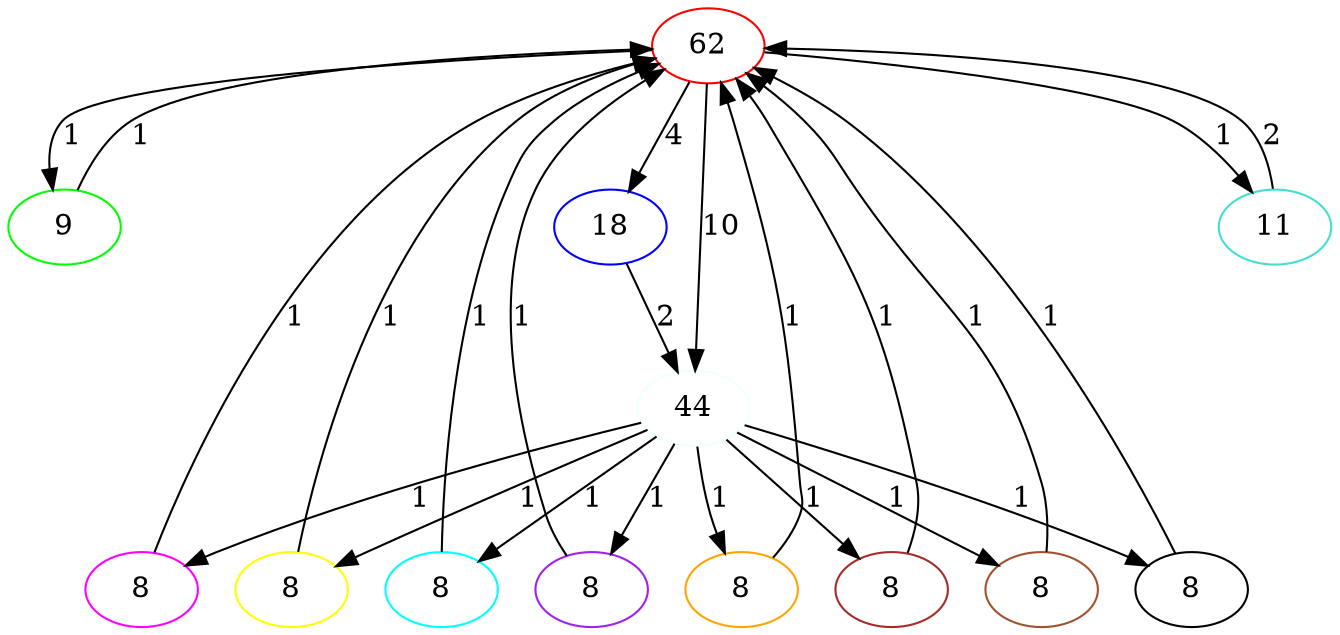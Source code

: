 strict digraph  {
0 [color=red, label=62];
1 [color=green, label=9];
2 [color=blue, label=18];
3 [color=yellow, label=8];
4 [color=cyan, label=8];
5 [color=purple, label=8];
6 [color=orange, label=8];
7 [color=brown, label=8];
8 [color=magenta, label=8];
9 [color=turquoise, label=11];
10 [color=azure, label=44];
11 [color=black, label=8];
12 [color=sienna, label=8];
0 -> 10  [label=10];
0 -> 1  [label=1];
0 -> 2  [label=4];
0 -> 9  [label=1];
1 -> 0  [label=1];
2 -> 10  [label=2];
3 -> 0  [label=1];
4 -> 0  [label=1];
5 -> 0  [label=1];
6 -> 0  [label=1];
7 -> 0  [label=1];
8 -> 0  [label=1];
9 -> 0  [label=2];
10 -> 8  [label=1];
10 -> 6  [label=1];
10 -> 3  [label=1];
10 -> 4  [label=1];
10 -> 7  [label=1];
10 -> 12  [label=1];
10 -> 11  [label=1];
10 -> 5  [label=1];
11 -> 0  [label=1];
12 -> 0  [label=1];
}
